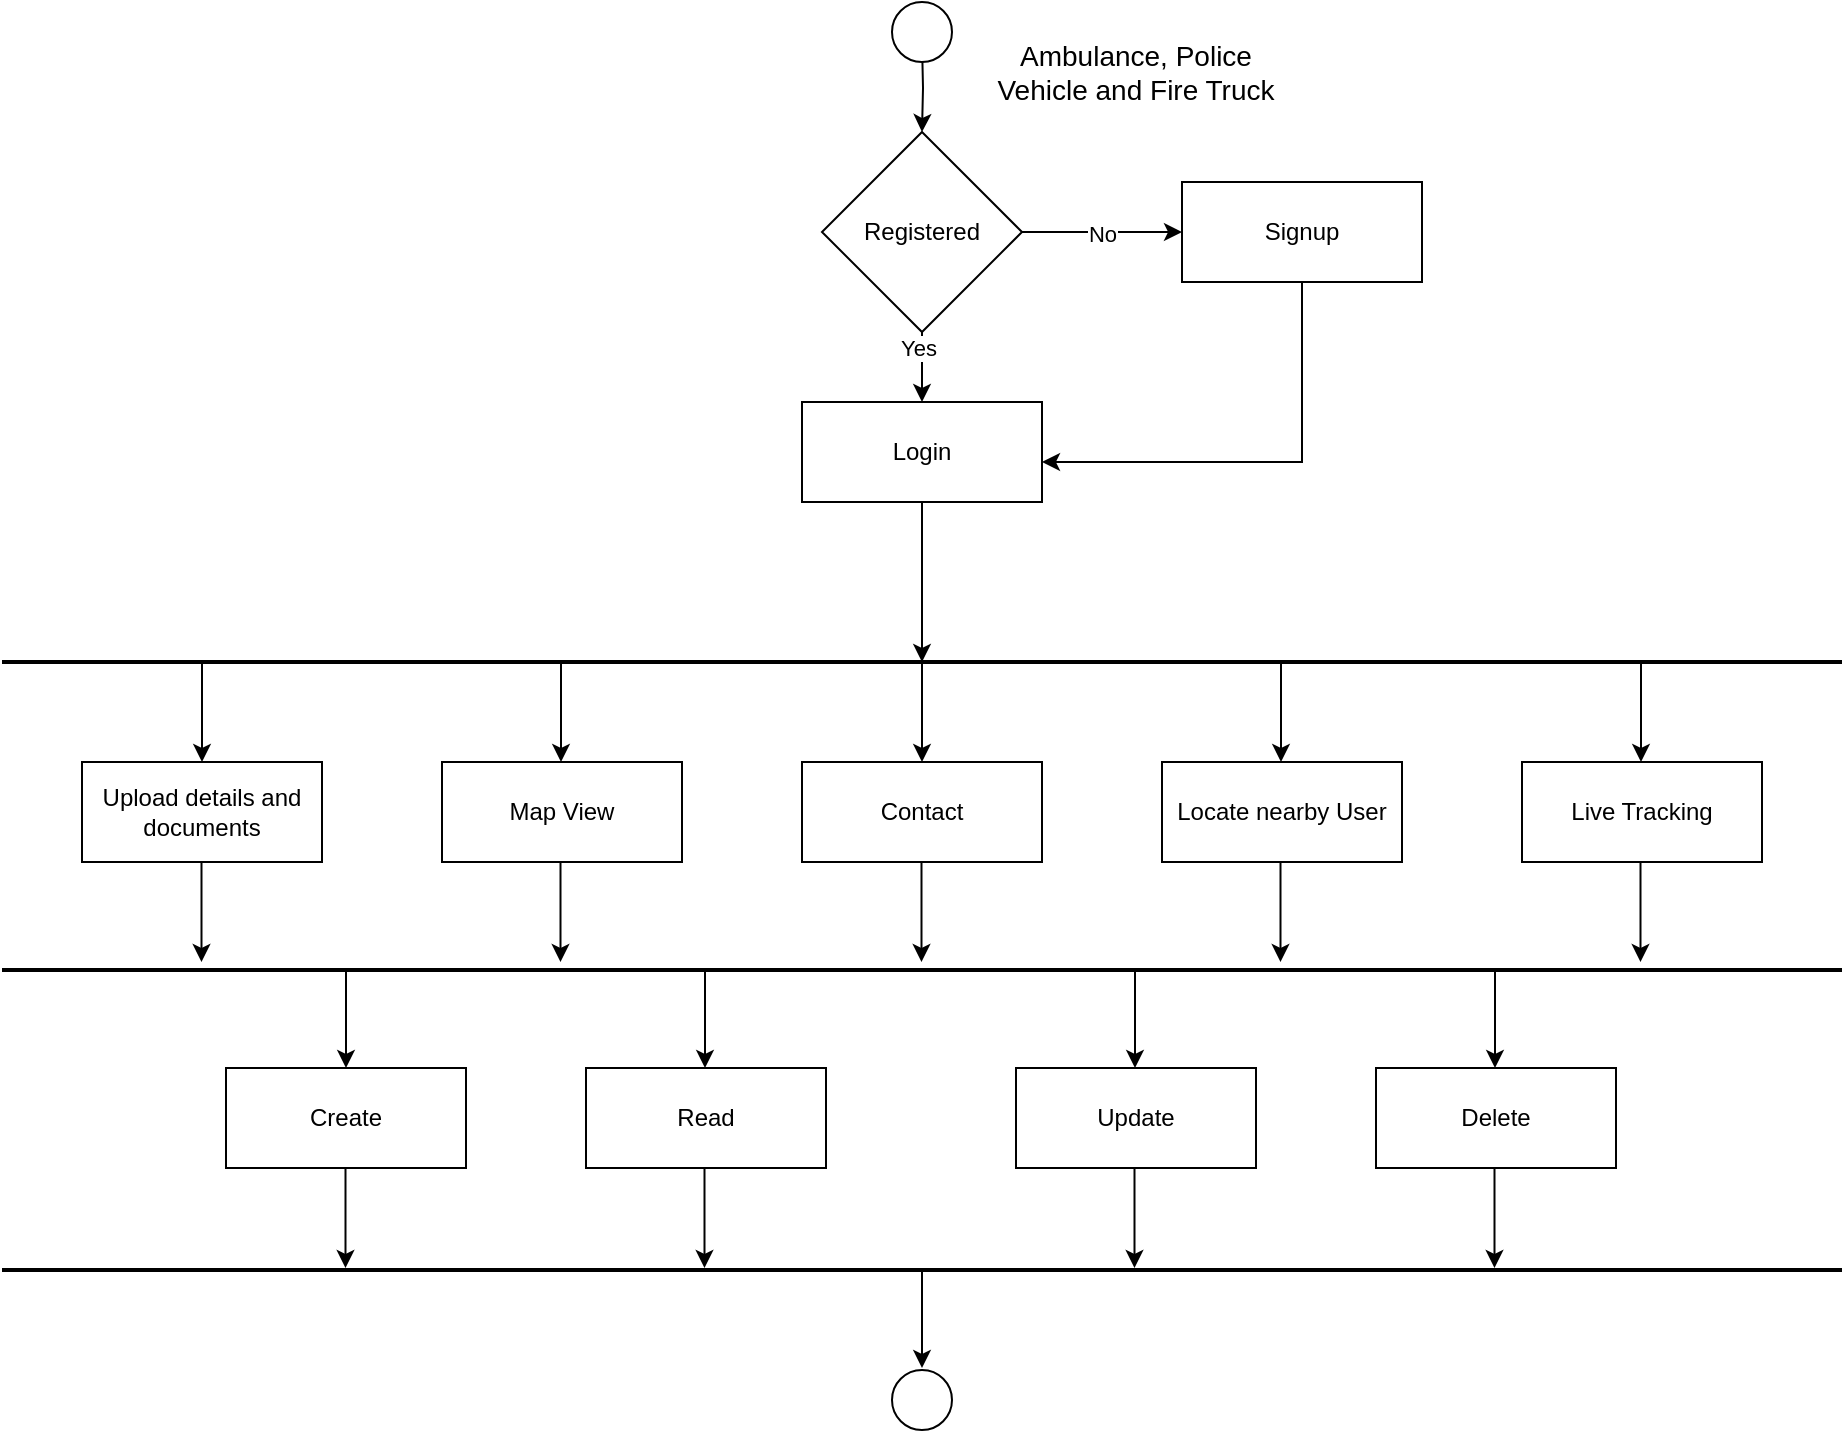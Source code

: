 <mxfile version="28.1.0">
  <diagram name="Page-1" id="knrP1FRMyhIRJTOhsAG8">
    <mxGraphModel dx="2130" dy="1837" grid="1" gridSize="10" guides="1" tooltips="1" connect="1" arrows="1" fold="1" page="1" pageScale="1" pageWidth="827" pageHeight="1169" math="0" shadow="0">
      <root>
        <mxCell id="0" />
        <mxCell id="1" parent="0" />
        <mxCell id="MtbSdQDAzY2VFWzhyp_4-2" value="" style="edgeStyle=orthogonalEdgeStyle;rounded=0;orthogonalLoop=1;jettySize=auto;html=1;" parent="1" target="7wEqkuw75IH8k5fswQXJ-28" edge="1">
          <mxGeometry relative="1" as="geometry">
            <mxPoint x="390" y="-10" as="sourcePoint" />
          </mxGeometry>
        </mxCell>
        <mxCell id="7wEqkuw75IH8k5fswQXJ-46" value="" style="edgeStyle=orthogonalEdgeStyle;rounded=0;orthogonalLoop=1;jettySize=auto;html=1;" parent="1" source="7wEqkuw75IH8k5fswQXJ-28" target="7wEqkuw75IH8k5fswQXJ-29" edge="1">
          <mxGeometry relative="1" as="geometry" />
        </mxCell>
        <mxCell id="7wEqkuw75IH8k5fswQXJ-70" value="No" style="edgeLabel;html=1;align=center;verticalAlign=middle;resizable=0;points=[];" parent="7wEqkuw75IH8k5fswQXJ-46" vertex="1" connectable="0">
          <mxGeometry x="-0.015" y="-1" relative="1" as="geometry">
            <mxPoint as="offset" />
          </mxGeometry>
        </mxCell>
        <mxCell id="7wEqkuw75IH8k5fswQXJ-57" style="edgeStyle=orthogonalEdgeStyle;rounded=0;orthogonalLoop=1;jettySize=auto;html=1;entryX=0.5;entryY=0;entryDx=0;entryDy=0;" parent="1" source="7wEqkuw75IH8k5fswQXJ-28" target="7wEqkuw75IH8k5fswQXJ-30" edge="1">
          <mxGeometry relative="1" as="geometry" />
        </mxCell>
        <mxCell id="7wEqkuw75IH8k5fswQXJ-71" value="Yes" style="edgeLabel;html=1;align=center;verticalAlign=middle;resizable=0;points=[];" parent="7wEqkuw75IH8k5fswQXJ-57" vertex="1" connectable="0">
          <mxGeometry x="-0.664" y="-2" relative="1" as="geometry">
            <mxPoint as="offset" />
          </mxGeometry>
        </mxCell>
        <mxCell id="7wEqkuw75IH8k5fswQXJ-28" value="Registered" style="rhombus;whiteSpace=wrap;html=1;" parent="1" vertex="1">
          <mxGeometry x="340" y="35" width="100" height="100" as="geometry" />
        </mxCell>
        <mxCell id="MtbSdQDAzY2VFWzhyp_4-5" style="edgeStyle=orthogonalEdgeStyle;rounded=0;orthogonalLoop=1;jettySize=auto;html=1;entryX=1;entryY=0.6;entryDx=0;entryDy=0;entryPerimeter=0;" parent="1" source="7wEqkuw75IH8k5fswQXJ-29" target="7wEqkuw75IH8k5fswQXJ-30" edge="1">
          <mxGeometry relative="1" as="geometry">
            <mxPoint x="580" y="200" as="targetPoint" />
            <Array as="points">
              <mxPoint x="580" y="200" />
            </Array>
          </mxGeometry>
        </mxCell>
        <mxCell id="7wEqkuw75IH8k5fswQXJ-29" value="Signup" style="rounded=0;whiteSpace=wrap;html=1;" parent="1" vertex="1">
          <mxGeometry x="520" y="60" width="120" height="50" as="geometry" />
        </mxCell>
        <mxCell id="7wEqkuw75IH8k5fswQXJ-58" value="" style="edgeStyle=orthogonalEdgeStyle;rounded=0;orthogonalLoop=1;jettySize=auto;html=1;" parent="1" source="7wEqkuw75IH8k5fswQXJ-30" edge="1">
          <mxGeometry relative="1" as="geometry">
            <mxPoint x="390" y="300" as="targetPoint" />
          </mxGeometry>
        </mxCell>
        <mxCell id="7wEqkuw75IH8k5fswQXJ-30" value="Login" style="rounded=0;whiteSpace=wrap;html=1;" parent="1" vertex="1">
          <mxGeometry x="330" y="170" width="120" height="50" as="geometry" />
        </mxCell>
        <mxCell id="7wEqkuw75IH8k5fswQXJ-34" value="Map View" style="rounded=0;whiteSpace=wrap;html=1;" parent="1" vertex="1">
          <mxGeometry x="150" y="350" width="120" height="50" as="geometry" />
        </mxCell>
        <mxCell id="7wEqkuw75IH8k5fswQXJ-35" value="Contact" style="rounded=0;whiteSpace=wrap;html=1;" parent="1" vertex="1">
          <mxGeometry x="330" y="350" width="120" height="50" as="geometry" />
        </mxCell>
        <mxCell id="MtbSdQDAzY2VFWzhyp_4-16" value="Upload details and documents" style="rounded=0;whiteSpace=wrap;html=1;" parent="1" vertex="1">
          <mxGeometry x="-30" y="350" width="120" height="50" as="geometry" />
        </mxCell>
        <mxCell id="MtbSdQDAzY2VFWzhyp_4-17" value="Live Tracking" style="rounded=0;whiteSpace=wrap;html=1;" parent="1" vertex="1">
          <mxGeometry x="690" y="350" width="120" height="50" as="geometry" />
        </mxCell>
        <mxCell id="WK3NlKsNAJOg3aepo1eA-1" value="Locate nearby User" style="rounded=0;whiteSpace=wrap;html=1;" parent="1" vertex="1">
          <mxGeometry x="510" y="350" width="120" height="50" as="geometry" />
        </mxCell>
        <mxCell id="nb5A6RRDomXuttytV97Y-1" value="" style="ellipse;whiteSpace=wrap;html=1;aspect=fixed;" vertex="1" parent="1">
          <mxGeometry x="375" y="-30" width="30" height="30" as="geometry" />
        </mxCell>
        <mxCell id="nb5A6RRDomXuttytV97Y-3" value="" style="endArrow=none;html=1;rounded=0;fontStyle=1;startSize=15;strokeColor=default;strokeWidth=2;" edge="1" parent="1">
          <mxGeometry width="50" height="50" relative="1" as="geometry">
            <mxPoint x="-70" y="300" as="sourcePoint" />
            <mxPoint x="850" y="300" as="targetPoint" />
          </mxGeometry>
        </mxCell>
        <mxCell id="nb5A6RRDomXuttytV97Y-5" value="" style="endArrow=none;html=1;rounded=0;fontStyle=1;startSize=15;strokeColor=default;strokeWidth=2;" edge="1" parent="1">
          <mxGeometry width="50" height="50" relative="1" as="geometry">
            <mxPoint x="-70" y="454" as="sourcePoint" />
            <mxPoint x="850" y="454" as="targetPoint" />
          </mxGeometry>
        </mxCell>
        <mxCell id="nb5A6RRDomXuttytV97Y-6" value="" style="endArrow=classic;html=1;rounded=0;" edge="1" parent="1" target="MtbSdQDAzY2VFWzhyp_4-16">
          <mxGeometry width="50" height="50" relative="1" as="geometry">
            <mxPoint x="30" y="300" as="sourcePoint" />
            <mxPoint x="360" y="440" as="targetPoint" />
          </mxGeometry>
        </mxCell>
        <mxCell id="nb5A6RRDomXuttytV97Y-7" value="" style="endArrow=classic;html=1;rounded=0;" edge="1" parent="1">
          <mxGeometry width="50" height="50" relative="1" as="geometry">
            <mxPoint x="209.5" y="300" as="sourcePoint" />
            <mxPoint x="209.5" y="350" as="targetPoint" />
          </mxGeometry>
        </mxCell>
        <mxCell id="nb5A6RRDomXuttytV97Y-8" value="" style="endArrow=classic;html=1;rounded=0;" edge="1" parent="1">
          <mxGeometry width="50" height="50" relative="1" as="geometry">
            <mxPoint x="390" y="300" as="sourcePoint" />
            <mxPoint x="390" y="350" as="targetPoint" />
          </mxGeometry>
        </mxCell>
        <mxCell id="nb5A6RRDomXuttytV97Y-9" value="" style="endArrow=classic;html=1;rounded=0;" edge="1" parent="1">
          <mxGeometry width="50" height="50" relative="1" as="geometry">
            <mxPoint x="569.5" y="300" as="sourcePoint" />
            <mxPoint x="569.5" y="350" as="targetPoint" />
          </mxGeometry>
        </mxCell>
        <mxCell id="nb5A6RRDomXuttytV97Y-10" value="" style="endArrow=classic;html=1;rounded=0;" edge="1" parent="1">
          <mxGeometry width="50" height="50" relative="1" as="geometry">
            <mxPoint x="749.5" y="300" as="sourcePoint" />
            <mxPoint x="749.5" y="350" as="targetPoint" />
          </mxGeometry>
        </mxCell>
        <mxCell id="nb5A6RRDomXuttytV97Y-11" value="" style="endArrow=classic;html=1;rounded=0;" edge="1" parent="1">
          <mxGeometry width="50" height="50" relative="1" as="geometry">
            <mxPoint x="29.75" y="400" as="sourcePoint" />
            <mxPoint x="29.75" y="450" as="targetPoint" />
          </mxGeometry>
        </mxCell>
        <mxCell id="nb5A6RRDomXuttytV97Y-12" value="" style="endArrow=classic;html=1;rounded=0;" edge="1" parent="1">
          <mxGeometry width="50" height="50" relative="1" as="geometry">
            <mxPoint x="209.25" y="400" as="sourcePoint" />
            <mxPoint x="209.25" y="450" as="targetPoint" />
          </mxGeometry>
        </mxCell>
        <mxCell id="nb5A6RRDomXuttytV97Y-13" value="" style="endArrow=classic;html=1;rounded=0;" edge="1" parent="1">
          <mxGeometry width="50" height="50" relative="1" as="geometry">
            <mxPoint x="389.75" y="400" as="sourcePoint" />
            <mxPoint x="389.75" y="450" as="targetPoint" />
          </mxGeometry>
        </mxCell>
        <mxCell id="nb5A6RRDomXuttytV97Y-14" value="" style="endArrow=classic;html=1;rounded=0;" edge="1" parent="1">
          <mxGeometry width="50" height="50" relative="1" as="geometry">
            <mxPoint x="569.25" y="400" as="sourcePoint" />
            <mxPoint x="569.25" y="450" as="targetPoint" />
          </mxGeometry>
        </mxCell>
        <mxCell id="nb5A6RRDomXuttytV97Y-15" value="" style="endArrow=classic;html=1;rounded=0;" edge="1" parent="1">
          <mxGeometry width="50" height="50" relative="1" as="geometry">
            <mxPoint x="749.25" y="400" as="sourcePoint" />
            <mxPoint x="749.25" y="450" as="targetPoint" />
          </mxGeometry>
        </mxCell>
        <mxCell id="nb5A6RRDomXuttytV97Y-16" value="" style="endArrow=classic;html=1;rounded=0;" edge="1" parent="1">
          <mxGeometry width="50" height="50" relative="1" as="geometry">
            <mxPoint x="390" y="603" as="sourcePoint" />
            <mxPoint x="390" y="653" as="targetPoint" />
          </mxGeometry>
        </mxCell>
        <mxCell id="nb5A6RRDomXuttytV97Y-17" value="" style="ellipse;whiteSpace=wrap;html=1;aspect=fixed;" vertex="1" parent="1">
          <mxGeometry x="375" y="654" width="30" height="30" as="geometry" />
        </mxCell>
        <mxCell id="nb5A6RRDomXuttytV97Y-18" value="&lt;font style=&quot;font-size: 14px;&quot;&gt;Ambulance, Police Vehicle and Fire Truck&lt;/font&gt;" style="text;html=1;align=center;verticalAlign=middle;whiteSpace=wrap;rounded=0;" vertex="1" parent="1">
          <mxGeometry x="414" y="-10" width="166" height="30" as="geometry" />
        </mxCell>
        <mxCell id="nb5A6RRDomXuttytV97Y-19" value="Read" style="rounded=0;whiteSpace=wrap;html=1;" vertex="1" parent="1">
          <mxGeometry x="222" y="503" width="120" height="50" as="geometry" />
        </mxCell>
        <mxCell id="nb5A6RRDomXuttytV97Y-21" value="Create" style="rounded=0;whiteSpace=wrap;html=1;" vertex="1" parent="1">
          <mxGeometry x="42" y="503" width="120" height="50" as="geometry" />
        </mxCell>
        <mxCell id="nb5A6RRDomXuttytV97Y-22" value="Delete" style="rounded=0;whiteSpace=wrap;html=1;" vertex="1" parent="1">
          <mxGeometry x="617" y="503" width="120" height="50" as="geometry" />
        </mxCell>
        <mxCell id="nb5A6RRDomXuttytV97Y-23" value="Update" style="rounded=0;whiteSpace=wrap;html=1;" vertex="1" parent="1">
          <mxGeometry x="437" y="503" width="120" height="50" as="geometry" />
        </mxCell>
        <mxCell id="nb5A6RRDomXuttytV97Y-25" value="" style="endArrow=none;html=1;rounded=0;fontStyle=1;startSize=15;strokeColor=default;strokeWidth=2;" edge="1" parent="1">
          <mxGeometry width="50" height="50" relative="1" as="geometry">
            <mxPoint x="-70" y="604" as="sourcePoint" />
            <mxPoint x="850" y="604" as="targetPoint" />
          </mxGeometry>
        </mxCell>
        <mxCell id="nb5A6RRDomXuttytV97Y-26" value="" style="endArrow=classic;html=1;rounded=0;" edge="1" parent="1" target="nb5A6RRDomXuttytV97Y-21">
          <mxGeometry width="50" height="50" relative="1" as="geometry">
            <mxPoint x="102" y="453" as="sourcePoint" />
            <mxPoint x="432" y="593" as="targetPoint" />
          </mxGeometry>
        </mxCell>
        <mxCell id="nb5A6RRDomXuttytV97Y-27" value="" style="endArrow=classic;html=1;rounded=0;" edge="1" parent="1">
          <mxGeometry width="50" height="50" relative="1" as="geometry">
            <mxPoint x="281.5" y="453" as="sourcePoint" />
            <mxPoint x="281.5" y="503" as="targetPoint" />
          </mxGeometry>
        </mxCell>
        <mxCell id="nb5A6RRDomXuttytV97Y-29" value="" style="endArrow=classic;html=1;rounded=0;" edge="1" parent="1">
          <mxGeometry width="50" height="50" relative="1" as="geometry">
            <mxPoint x="496.5" y="453" as="sourcePoint" />
            <mxPoint x="496.5" y="503" as="targetPoint" />
          </mxGeometry>
        </mxCell>
        <mxCell id="nb5A6RRDomXuttytV97Y-30" value="" style="endArrow=classic;html=1;rounded=0;" edge="1" parent="1">
          <mxGeometry width="50" height="50" relative="1" as="geometry">
            <mxPoint x="676.5" y="453" as="sourcePoint" />
            <mxPoint x="676.5" y="503" as="targetPoint" />
          </mxGeometry>
        </mxCell>
        <mxCell id="nb5A6RRDomXuttytV97Y-31" value="" style="endArrow=classic;html=1;rounded=0;" edge="1" parent="1">
          <mxGeometry width="50" height="50" relative="1" as="geometry">
            <mxPoint x="101.75" y="553" as="sourcePoint" />
            <mxPoint x="101.75" y="603" as="targetPoint" />
          </mxGeometry>
        </mxCell>
        <mxCell id="nb5A6RRDomXuttytV97Y-32" value="" style="endArrow=classic;html=1;rounded=0;" edge="1" parent="1">
          <mxGeometry width="50" height="50" relative="1" as="geometry">
            <mxPoint x="281.25" y="553" as="sourcePoint" />
            <mxPoint x="281.25" y="603" as="targetPoint" />
          </mxGeometry>
        </mxCell>
        <mxCell id="nb5A6RRDomXuttytV97Y-34" value="" style="endArrow=classic;html=1;rounded=0;" edge="1" parent="1">
          <mxGeometry width="50" height="50" relative="1" as="geometry">
            <mxPoint x="496.25" y="553" as="sourcePoint" />
            <mxPoint x="496.25" y="603" as="targetPoint" />
          </mxGeometry>
        </mxCell>
        <mxCell id="nb5A6RRDomXuttytV97Y-35" value="" style="endArrow=classic;html=1;rounded=0;" edge="1" parent="1">
          <mxGeometry width="50" height="50" relative="1" as="geometry">
            <mxPoint x="676.25" y="553" as="sourcePoint" />
            <mxPoint x="676.25" y="603" as="targetPoint" />
          </mxGeometry>
        </mxCell>
      </root>
    </mxGraphModel>
  </diagram>
</mxfile>
